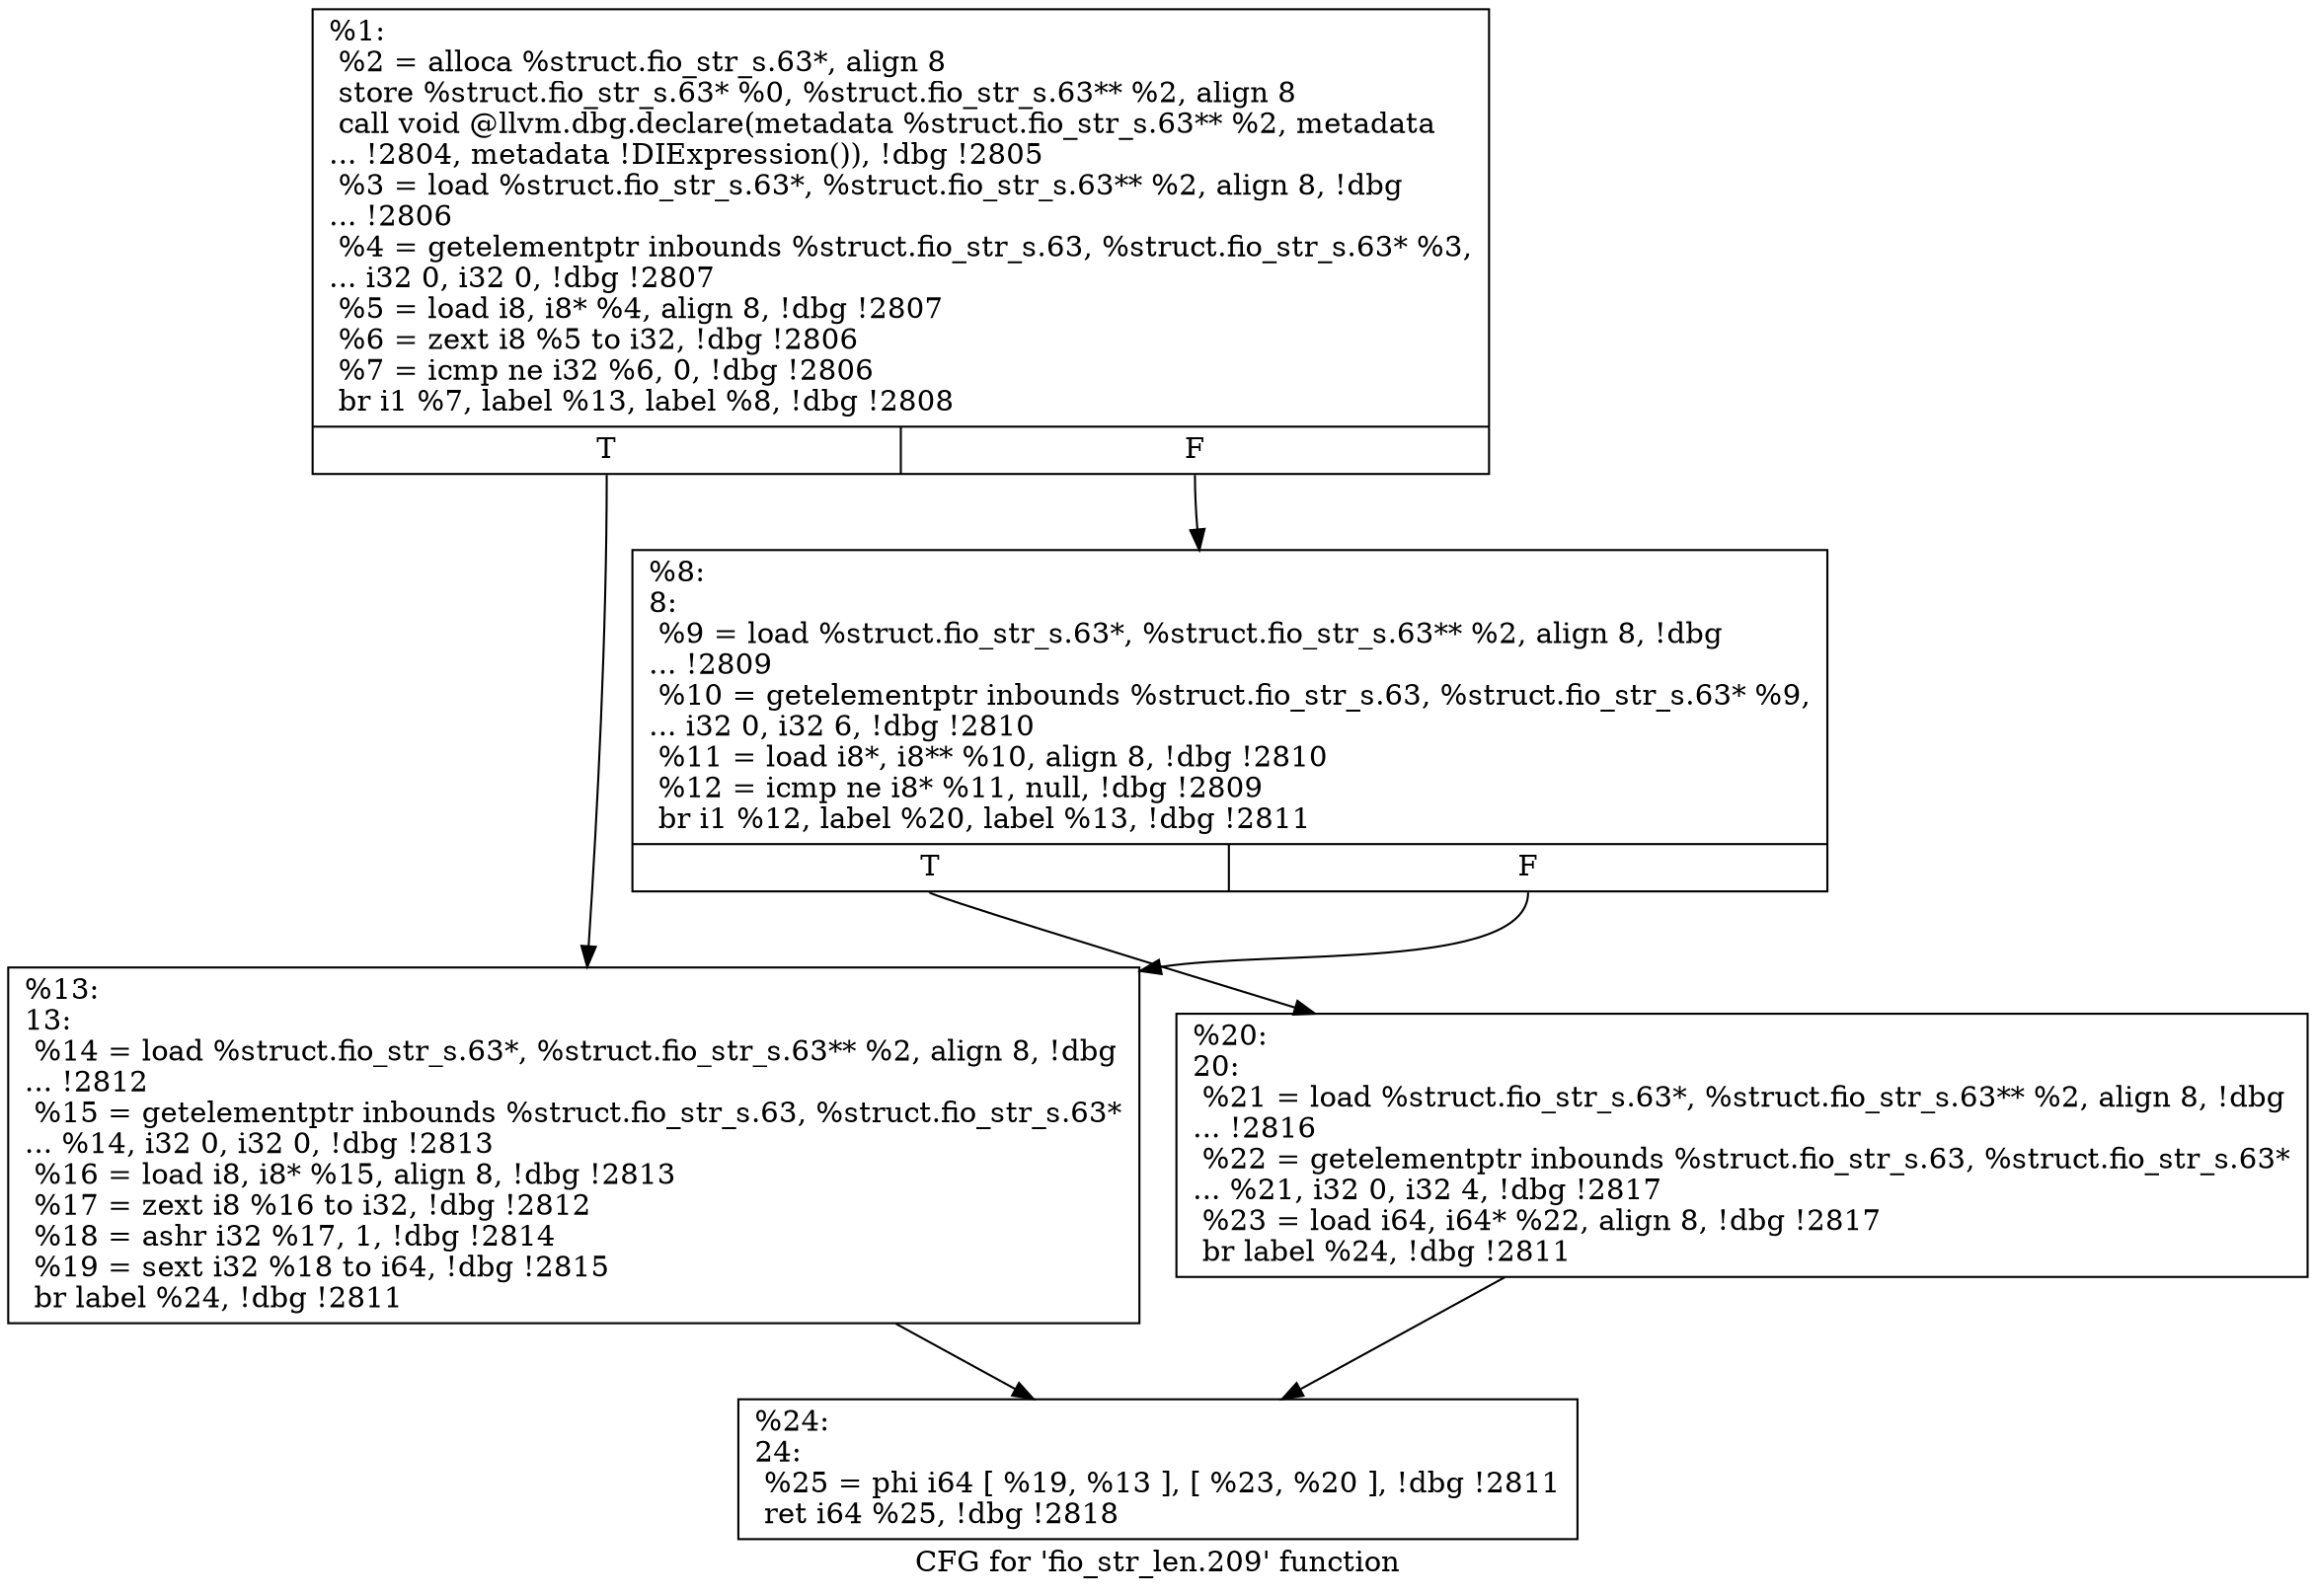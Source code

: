 digraph "CFG for 'fio_str_len.209' function" {
	label="CFG for 'fio_str_len.209' function";

	Node0x5568516bea60 [shape=record,label="{%1:\l  %2 = alloca %struct.fio_str_s.63*, align 8\l  store %struct.fio_str_s.63* %0, %struct.fio_str_s.63** %2, align 8\l  call void @llvm.dbg.declare(metadata %struct.fio_str_s.63** %2, metadata\l... !2804, metadata !DIExpression()), !dbg !2805\l  %3 = load %struct.fio_str_s.63*, %struct.fio_str_s.63** %2, align 8, !dbg\l... !2806\l  %4 = getelementptr inbounds %struct.fio_str_s.63, %struct.fio_str_s.63* %3,\l... i32 0, i32 0, !dbg !2807\l  %5 = load i8, i8* %4, align 8, !dbg !2807\l  %6 = zext i8 %5 to i32, !dbg !2806\l  %7 = icmp ne i32 %6, 0, !dbg !2806\l  br i1 %7, label %13, label %8, !dbg !2808\l|{<s0>T|<s1>F}}"];
	Node0x5568516bea60:s0 -> Node0x5568516c12e0;
	Node0x5568516bea60:s1 -> Node0x5568516c1230;
	Node0x5568516c1230 [shape=record,label="{%8:\l8:                                                \l  %9 = load %struct.fio_str_s.63*, %struct.fio_str_s.63** %2, align 8, !dbg\l... !2809\l  %10 = getelementptr inbounds %struct.fio_str_s.63, %struct.fio_str_s.63* %9,\l... i32 0, i32 6, !dbg !2810\l  %11 = load i8*, i8** %10, align 8, !dbg !2810\l  %12 = icmp ne i8* %11, null, !dbg !2809\l  br i1 %12, label %20, label %13, !dbg !2811\l|{<s0>T|<s1>F}}"];
	Node0x5568516c1230:s0 -> Node0x5568516c1330;
	Node0x5568516c1230:s1 -> Node0x5568516c12e0;
	Node0x5568516c12e0 [shape=record,label="{%13:\l13:                                               \l  %14 = load %struct.fio_str_s.63*, %struct.fio_str_s.63** %2, align 8, !dbg\l... !2812\l  %15 = getelementptr inbounds %struct.fio_str_s.63, %struct.fio_str_s.63*\l... %14, i32 0, i32 0, !dbg !2813\l  %16 = load i8, i8* %15, align 8, !dbg !2813\l  %17 = zext i8 %16 to i32, !dbg !2812\l  %18 = ashr i32 %17, 1, !dbg !2814\l  %19 = sext i32 %18 to i64, !dbg !2815\l  br label %24, !dbg !2811\l}"];
	Node0x5568516c12e0 -> Node0x5568516c1380;
	Node0x5568516c1330 [shape=record,label="{%20:\l20:                                               \l  %21 = load %struct.fio_str_s.63*, %struct.fio_str_s.63** %2, align 8, !dbg\l... !2816\l  %22 = getelementptr inbounds %struct.fio_str_s.63, %struct.fio_str_s.63*\l... %21, i32 0, i32 4, !dbg !2817\l  %23 = load i64, i64* %22, align 8, !dbg !2817\l  br label %24, !dbg !2811\l}"];
	Node0x5568516c1330 -> Node0x5568516c1380;
	Node0x5568516c1380 [shape=record,label="{%24:\l24:                                               \l  %25 = phi i64 [ %19, %13 ], [ %23, %20 ], !dbg !2811\l  ret i64 %25, !dbg !2818\l}"];
}
